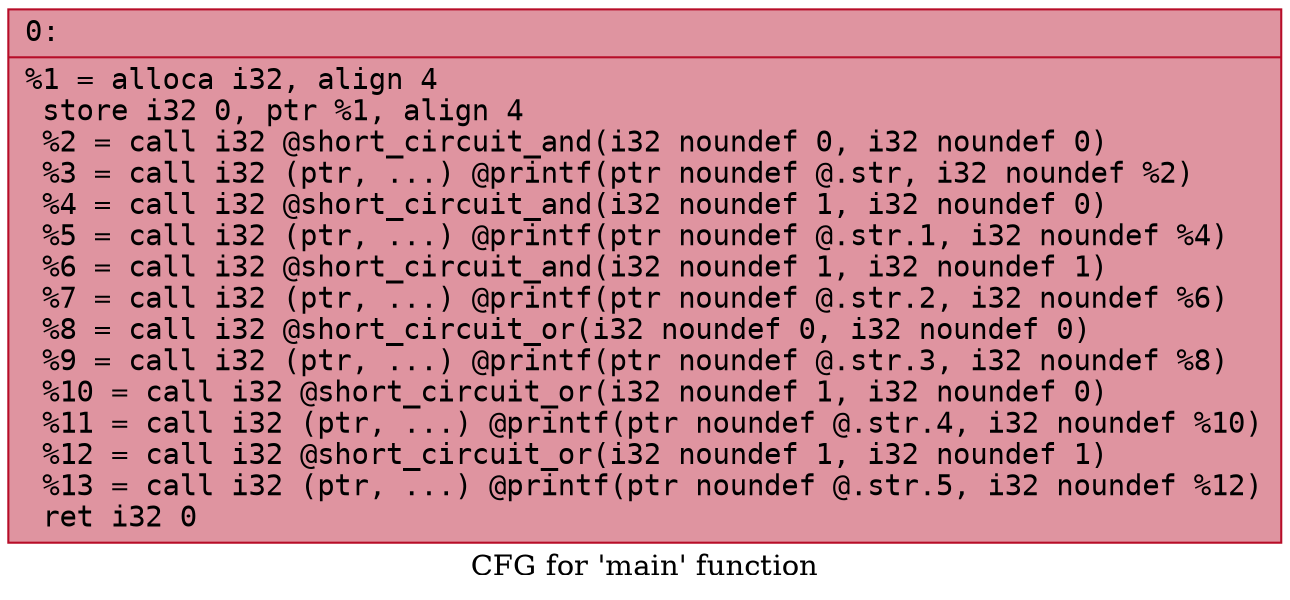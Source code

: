 digraph "CFG for 'main' function" {
	label="CFG for 'main' function";

	Node0x6086baa09560 [shape=record,color="#b70d28ff", style=filled, fillcolor="#b70d2870" fontname="Courier",label="{0:\l|  %1 = alloca i32, align 4\l  store i32 0, ptr %1, align 4\l  %2 = call i32 @short_circuit_and(i32 noundef 0, i32 noundef 0)\l  %3 = call i32 (ptr, ...) @printf(ptr noundef @.str, i32 noundef %2)\l  %4 = call i32 @short_circuit_and(i32 noundef 1, i32 noundef 0)\l  %5 = call i32 (ptr, ...) @printf(ptr noundef @.str.1, i32 noundef %4)\l  %6 = call i32 @short_circuit_and(i32 noundef 1, i32 noundef 1)\l  %7 = call i32 (ptr, ...) @printf(ptr noundef @.str.2, i32 noundef %6)\l  %8 = call i32 @short_circuit_or(i32 noundef 0, i32 noundef 0)\l  %9 = call i32 (ptr, ...) @printf(ptr noundef @.str.3, i32 noundef %8)\l  %10 = call i32 @short_circuit_or(i32 noundef 1, i32 noundef 0)\l  %11 = call i32 (ptr, ...) @printf(ptr noundef @.str.4, i32 noundef %10)\l  %12 = call i32 @short_circuit_or(i32 noundef 1, i32 noundef 1)\l  %13 = call i32 (ptr, ...) @printf(ptr noundef @.str.5, i32 noundef %12)\l  ret i32 0\l}"];
}

